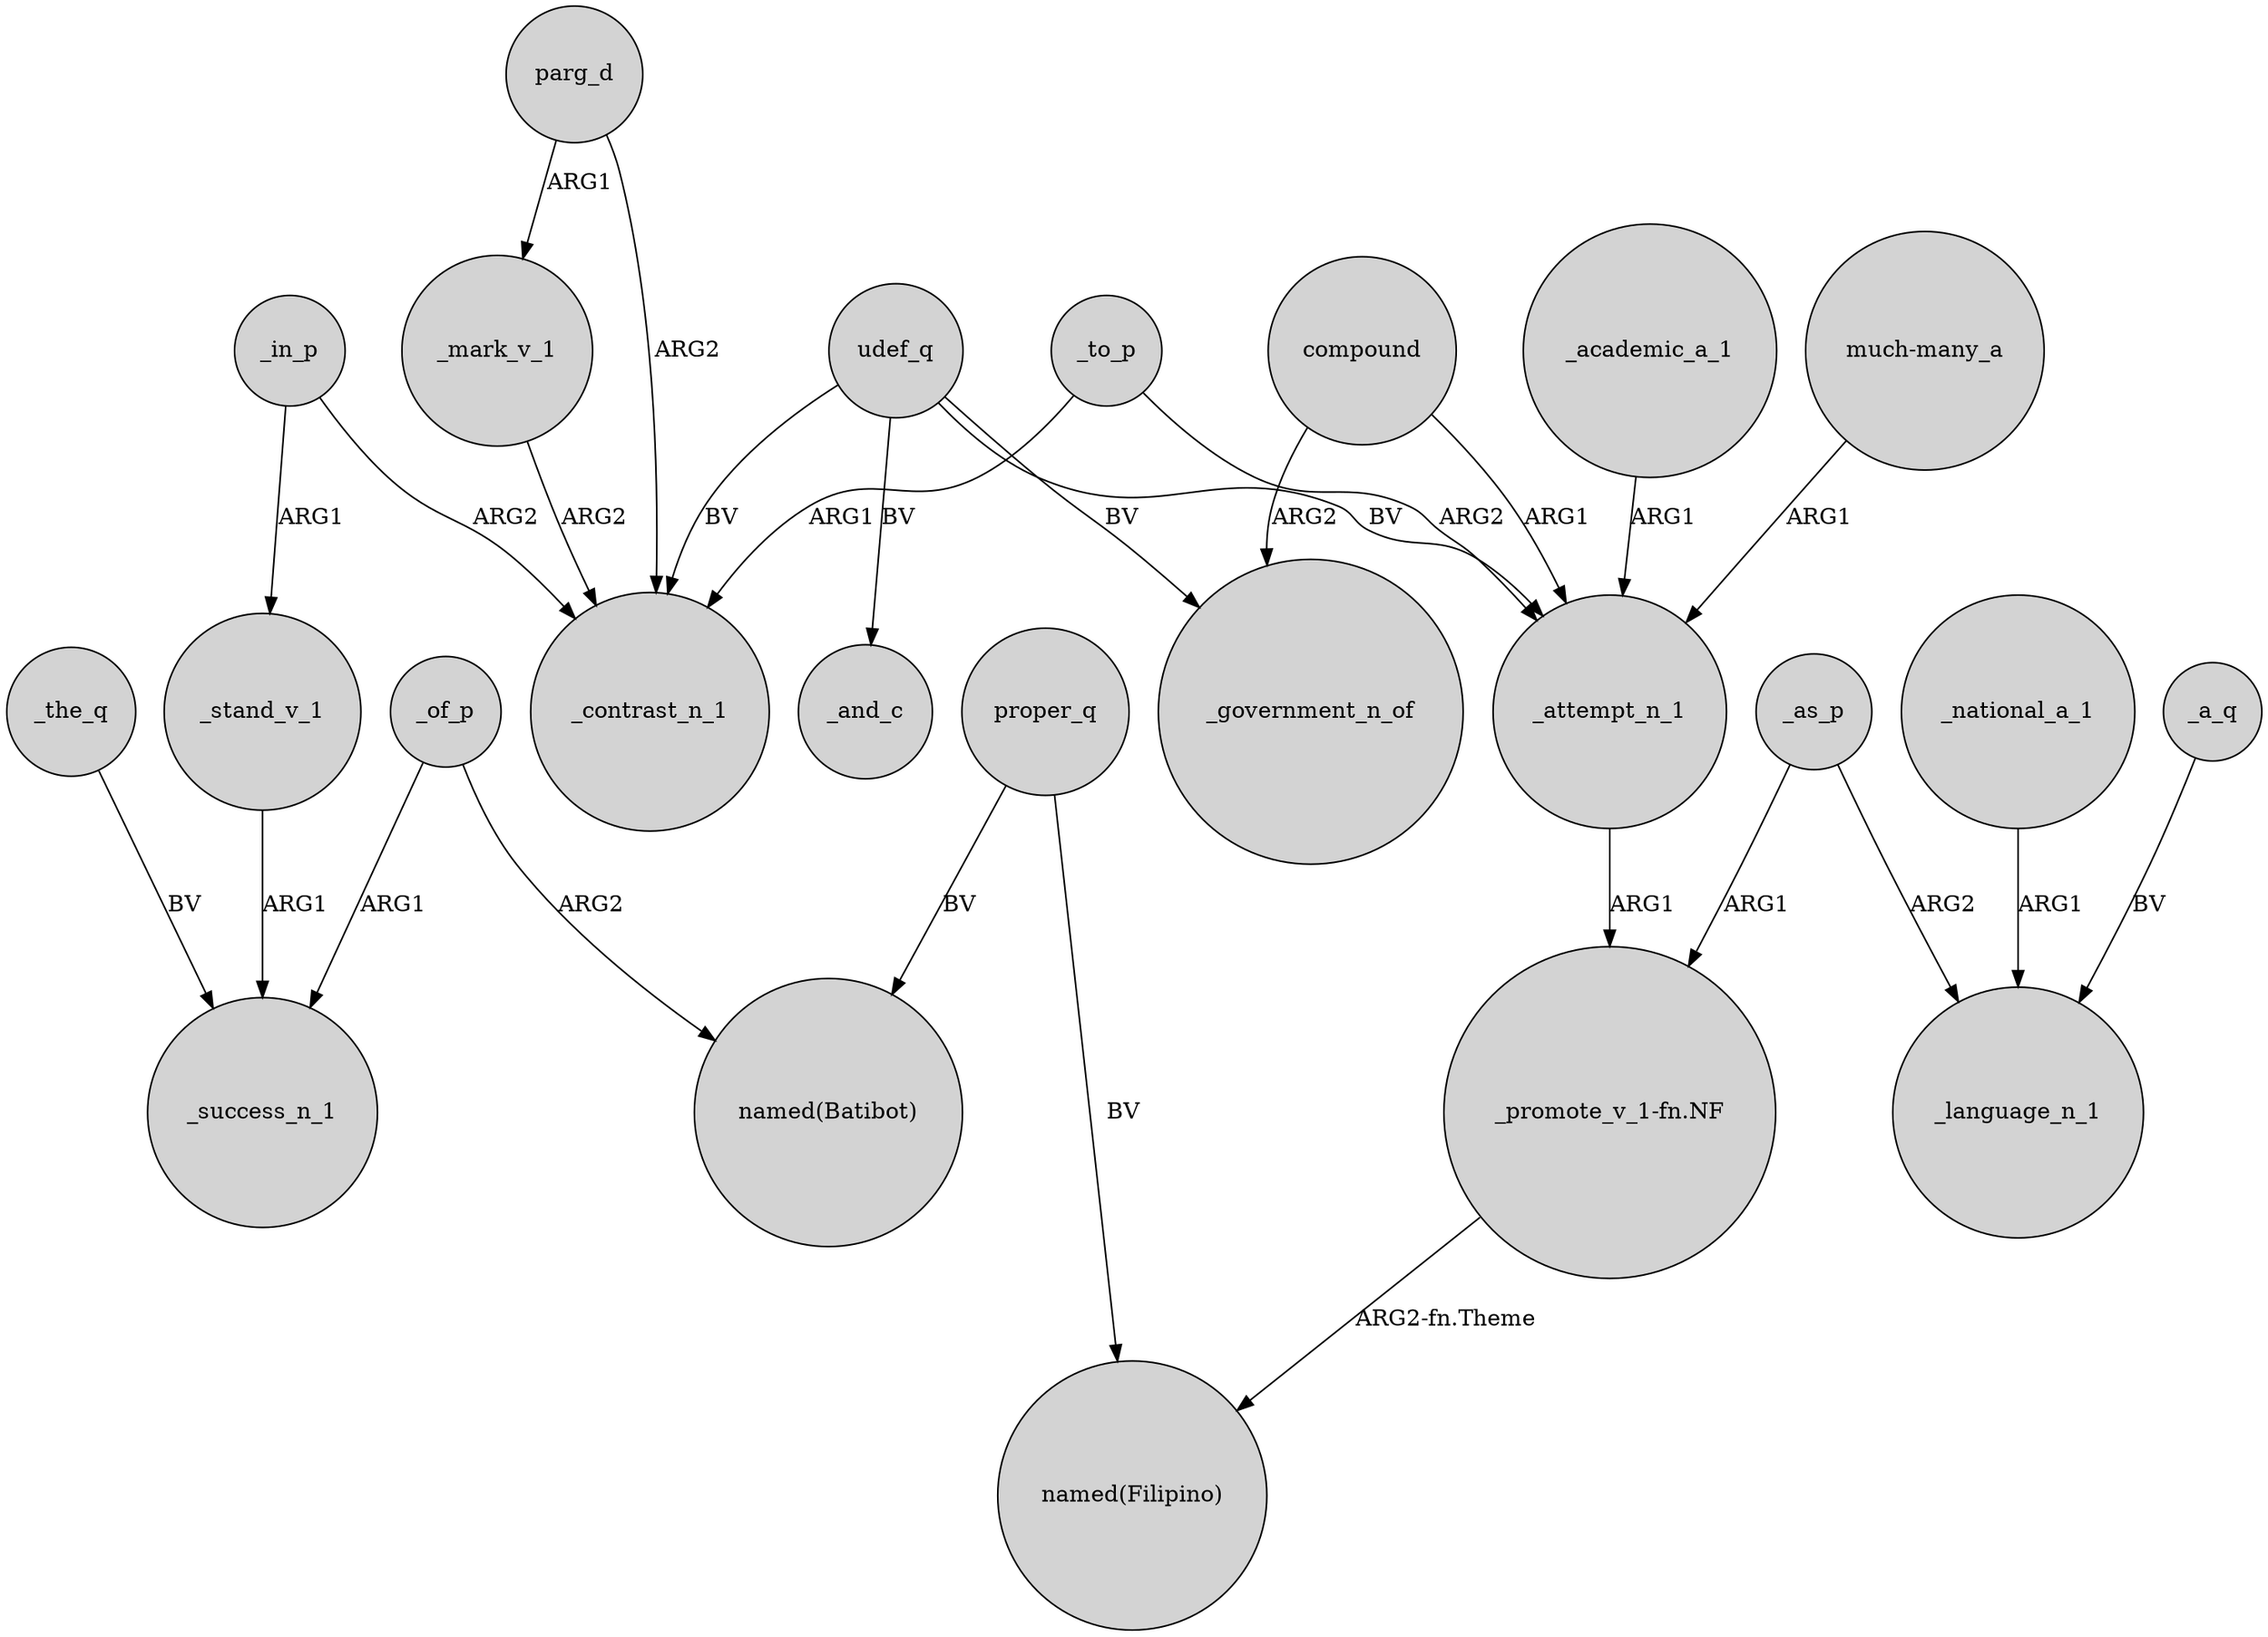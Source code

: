 digraph {
	node [shape=circle style=filled]
	_of_p -> _success_n_1 [label=ARG1]
	_in_p -> _contrast_n_1 [label=ARG2]
	_as_p -> _language_n_1 [label=ARG2]
	_national_a_1 -> _language_n_1 [label=ARG1]
	_the_q -> _success_n_1 [label=BV]
	compound -> _government_n_of [label=ARG2]
	udef_q -> _government_n_of [label=BV]
	compound -> _attempt_n_1 [label=ARG1]
	_academic_a_1 -> _attempt_n_1 [label=ARG1]
	"_promote_v_1-fn.NF" -> "named(Filipino)" [label="ARG2-fn.Theme"]
	_of_p -> "named(Batibot)" [label=ARG2]
	_to_p -> _contrast_n_1 [label=ARG1]
	"much-many_a" -> _attempt_n_1 [label=ARG1]
	udef_q -> _contrast_n_1 [label=BV]
	_a_q -> _language_n_1 [label=BV]
	parg_d -> _contrast_n_1 [label=ARG2]
	proper_q -> "named(Batibot)" [label=BV]
	_attempt_n_1 -> "_promote_v_1-fn.NF" [label=ARG1]
	_as_p -> "_promote_v_1-fn.NF" [label=ARG1]
	_mark_v_1 -> _contrast_n_1 [label=ARG2]
	udef_q -> _attempt_n_1 [label=BV]
	_in_p -> _stand_v_1 [label=ARG1]
	_to_p -> _attempt_n_1 [label=ARG2]
	udef_q -> _and_c [label=BV]
	proper_q -> "named(Filipino)" [label=BV]
	parg_d -> _mark_v_1 [label=ARG1]
	_stand_v_1 -> _success_n_1 [label=ARG1]
}
